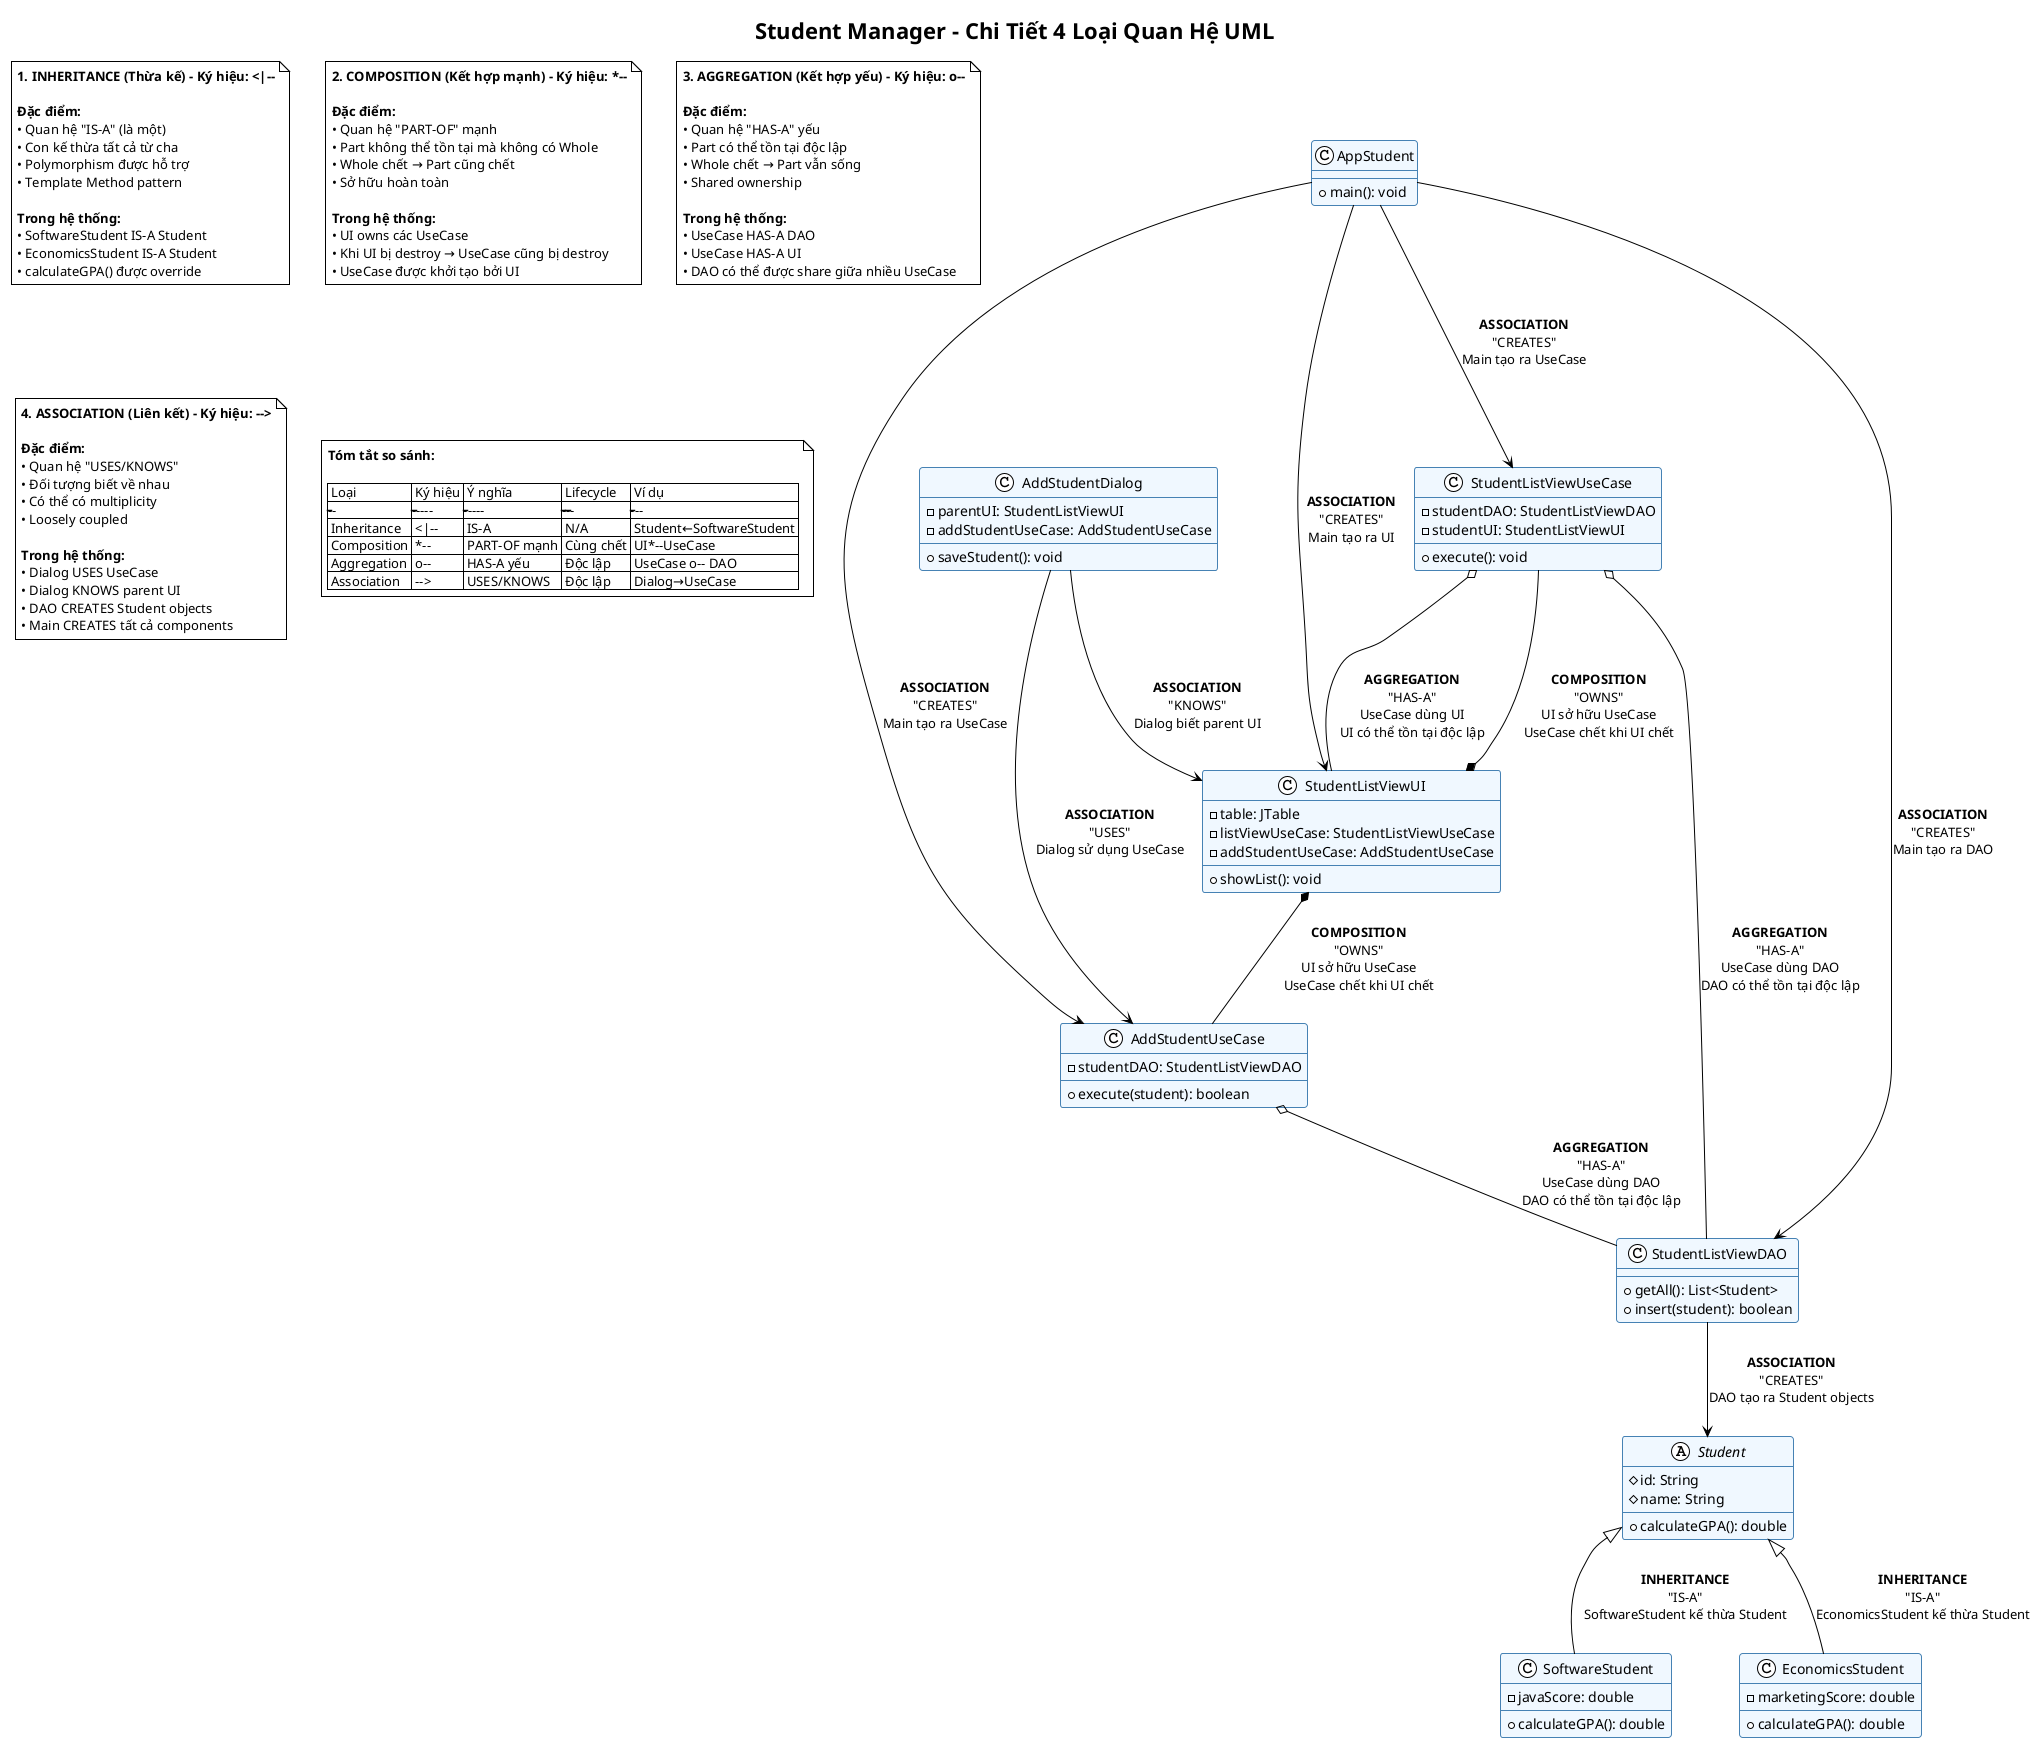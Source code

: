 @startuml StudentManagerRelationships

!theme plain
skinparam class {
    BackgroundColor #F0F8FF
    BorderColor #4682B4
}

title "Student Manager - Chi Tiết 4 Loại Quan Hệ UML"

' Simplified classes focusing on relationships
abstract class Student {
    # id: String
    # name: String
    + calculateGPA(): double
}

class SoftwareStudent {
    - javaScore: double
    + calculateGPA(): double
}

class EconomicsStudent {
    - marketingScore: double
    + calculateGPA(): double
}

class StudentListViewUI {
    - table: JTable
    - listViewUseCase: StudentListViewUseCase
    - addStudentUseCase: AddStudentUseCase
    + showList(): void
}

class AddStudentDialog {
    - parentUI: StudentListViewUI
    - addStudentUseCase: AddStudentUseCase
    + saveStudent(): void
}

class StudentListViewUseCase {
    - studentDAO: StudentListViewDAO
    - studentUI: StudentListViewUI
    + execute(): void
}

class AddStudentUseCase {
    - studentDAO: StudentListViewDAO
    + execute(student): boolean
}

class StudentListViewDAO {
    + getAll(): List<Student>
    + insert(student): boolean
}

class AppStudent {
    + main(): void
}

' ==== 1. INHERITANCE (Thừa kế) ====
Student <|-- SoftwareStudent : **INHERITANCE**\n"IS-A"\nSoftwareStudent kế thừa Student
Student <|-- EconomicsStudent : **INHERITANCE**\n"IS-A"\nEconomicsStudent kế thừa Student

' ==== 2. COMPOSITION (Kết hợp mạnh) ====
StudentListViewUI *-- StudentListViewUseCase : **COMPOSITION**\n"OWNS"\nUI sở hữu UseCase\nUseCase chết khi UI chết
StudentListViewUI *-- AddStudentUseCase : **COMPOSITION**\n"OWNS"\nUI sở hữu UseCase\nUseCase chết khi UI chết

' ==== 3. AGGREGATION (Kết hợp yếu) ====
StudentListViewUseCase o-- StudentListViewDAO : **AGGREGATION**\n"HAS-A"\nUseCase dùng DAO\nDAO có thể tồn tại độc lập
AddStudentUseCase o-- StudentListViewDAO : **AGGREGATION**\n"HAS-A"\nUseCase dùng DAO\nDAO có thể tồn tại độc lập
StudentListViewUseCase o-- StudentListViewUI : **AGGREGATION**\n"HAS-A"\nUseCase dùng UI\nUI có thể tồn tại độc lập

' ==== 4. ASSOCIATION (Liên kết) ====
AddStudentDialog --> AddStudentUseCase : **ASSOCIATION**\n"USES"\nDialog sử dụng UseCase
AddStudentDialog --> StudentListViewUI : **ASSOCIATION**\n"KNOWS"\nDialog biết parent UI
StudentListViewDAO --> Student : **ASSOCIATION**\n"CREATES"\nDAO tạo ra Student objects
AppStudent --> StudentListViewUI : **ASSOCIATION**\n"CREATES"\nMain tạo ra UI
AppStudent --> StudentListViewDAO : **ASSOCIATION**\n"CREATES"\nMain tạo ra DAO
AppStudent --> StudentListViewUseCase : **ASSOCIATION**\n"CREATES"\nMain tạo ra UseCase
AppStudent --> AddStudentUseCase : **ASSOCIATION**\n"CREATES"\nMain tạo ra UseCase

' Detailed explanation for each relationship type
note as InheritanceNote
    **1. INHERITANCE (Thừa kế) - Ký hiệu: <|--**
    
    **Đặc điểm:**
    • Quan hệ "IS-A" (là một)
    • Con kế thừa tất cả từ cha
    • Polymorphism được hỗ trợ
    • Template Method pattern
    
    **Trong hệ thống:**
    • SoftwareStudent IS-A Student
    • EconomicsStudent IS-A Student
    • calculateGPA() được override
end note

note as CompositionNote
    **2. COMPOSITION (Kết hợp mạnh) - Ký hiệu: *--**
    
    **Đặc điểm:**
    • Quan hệ "PART-OF" mạnh
    • Part không thể tồn tại mà không có Whole
    • Whole chết → Part cũng chết
    • Sở hữu hoàn toàn
    
    **Trong hệ thống:**
    • UI owns các UseCase
    • Khi UI bị destroy → UseCase cũng bị destroy
    • UseCase được khởi tạo bởi UI
end note

note as AggregationNote
    **3. AGGREGATION (Kết hợp yếu) - Ký hiệu: o--**
    
    **Đặc điểm:**
    • Quan hệ "HAS-A" yếu
    • Part có thể tồn tại độc lập
    • Whole chết → Part vẫn sống
    • Shared ownership
    
    **Trong hệ thống:**
    • UseCase HAS-A DAO
    • UseCase HAS-A UI
    • DAO có thể được share giữa nhiều UseCase
end note

note as AssociationNote
    **4. ASSOCIATION (Liên kết) - Ký hiệu: -->**
    
    **Đặc điểm:**
    • Quan hệ "USES/KNOWS"
    • Đối tượng biết về nhau
    • Có thể có multiplicity
    • Loosely coupled
    
    **Trong hệ thống:**
    • Dialog USES UseCase
    • Dialog KNOWS parent UI
    • DAO CREATES Student objects
    • Main CREATES tất cả components
end note

' Summary table
note as SummaryNote
    **Tóm tắt so sánh:**
    
    | Loại | Ký hiệu | Ý nghĩa | Lifecycle | Ví dụ |
    |------|---------|---------|-----------|-------|
    | Inheritance | <\|-- | IS-A | N/A | Student←SoftwareStudent |
    | Composition | *-- | PART-OF mạnh | Cùng chết | UI*--UseCase |
    | Aggregation | o-- | HAS-A yếu | Độc lập | UseCase o-- DAO |
    | Association | --> | USES/KNOWS | Độc lập | Dialog→UseCase |
end note

@enduml
